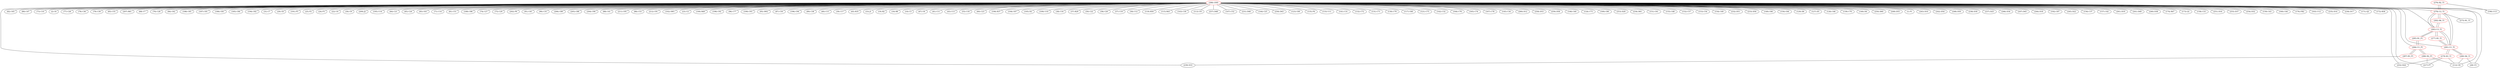 graph {
	276 [label="(276) R2_T1" color=red]
	190 [label="(190) U13"]
	278 [label="(278) U2_T1"]
	277 [label="(277) R5_T1" color=red]
	283 [label="(283) U3_T1"]
	281 [label="(281) U1_T1"]
	278 [label="(278) U2_T1" color=red]
	283 [label="(283) U3_T1"]
	281 [label="(281) U1_T1"]
	276 [label="(276) R2_T1"]
	275 [label="(275) R1_T1"]
	282 [label="(282) R6_T1"]
	279 [label="(279) R3_T1" color=red]
	217 [label="(217) P7"]
	112 [label="(112) U8"]
	252 [label="(252) D24"]
	281 [label="(281) U1_T1"]
	280 [label="(280) R4_T1" color=red]
	28 [label="(28) U5"]
	112 [label="(112) U8"]
	281 [label="(281) U1_T1"]
	281 [label="(281) U1_T1" color=red]
	280 [label="(280) R4_T1"]
	278 [label="(278) U2_T1"]
	283 [label="(283) U3_T1"]
	277 [label="(277) R5_T1"]
	279 [label="(279) R3_T1"]
	282 [label="(282) R6_T1" color=red]
	283 [label="(283) U3_T1"]
	278 [label="(278) U2_T1"]
	283 [label="(283) U3_T1" color=red]
	282 [label="(282) R6_T1"]
	277 [label="(277) R5_T1"]
	278 [label="(278) U2_T1"]
	281 [label="(281) U1_T1"]
	285 [label="(285) R1_P1"]
	284 [label="(284) U1_P1" color=red]
	287 [label="(287) R3_P1"]
	286 [label="(286) R2_P1"]
	285 [label="(285) R1_P1"]
	285 [label="(285) R1_P1" color=red]
	283 [label="(283) U3_T1"]
	284 [label="(284) U1_P1"]
	286 [label="(286) R2_P1" color=red]
	217 [label="(217) P7"]
	112 [label="(112) U8"]
	284 [label="(284) U1_P1"]
	287 [label="(287) R3_P1" color=red]
	239 [label="(239) D33"]
	284 [label="(284) U1_P1"]
	288 [label="(288) GND" color=red]
	82 [label="(82) C65"]
	80 [label="(80) C47"]
	73 [label="(73) C10"]
	2 [label="(2) C6"]
	77 [label="(77) C26"]
	78 [label="(78) C36"]
	79 [label="(79) C39"]
	85 [label="(85) C55"]
	207 [label="(207) R61"]
	68 [label="(68) U7"]
	76 [label="(76) C28"]
	84 [label="(84) C62"]
	188 [label="(188) C85"]
	187 [label="(187) C81"]
	186 [label="(186) C83"]
	185 [label="(185) C84"]
	194 [label="(194) C82"]
	190 [label="(190) U13"]
	31 [label="(31) C7"]
	29 [label="(29) C8"]
	191 [label="(191) P5"]
	25 [label="(25) P2"]
	24 [label="(24) P3"]
	22 [label="(22) U4"]
	30 [label="(30) C9"]
	209 [label="(209) J2"]
	195 [label="(195) U14"]
	64 [label="(64) C21"]
	65 [label="(65) C24"]
	83 [label="(83) C63"]
	71 [label="(71) C14"]
	81 [label="(81) C51"]
	189 [label="(189) C86"]
	74 [label="(74) C27"]
	75 [label="(75) C29"]
	202 [label="(202) P6"]
	112 [label="(112) U8"]
	91 [label="(91) C45"]
	90 [label="(90) C35"]
	206 [label="(206) C89"]
	205 [label="(205) C88"]
	204 [label="(204) C90"]
	88 [label="(88) C41"]
	211 [label="(211) C95"]
	86 [label="(86) C53"]
	212 [label="(212) C91"]
	102 [label="(102) SW1"]
	23 [label="(23) U2"]
	100 [label="(100) R49"]
	198 [label="(198) C92"]
	96 [label="(96) C77"]
	199 [label="(199) C93"]
	95 [label="(95) SW2"]
	87 [label="(87) C50"]
	196 [label="(196) C94"]
	28 [label="(28) U5"]
	89 [label="(89) C38"]
	40 [label="(40) C15"]
	39 [label="(39) C17"]
	45 [label="(45) R35"]
	33 [label="(33) J1"]
	19 [label="(19) R2"]
	18 [label="(18) R8"]
	10 [label="(10) C3"]
	67 [label="(67) U6"]
	41 [label="(41) C11"]
	43 [label="(43) C13"]
	55 [label="(55) C18"]
	60 [label="(60) C23"]
	106 [label="(106) R37"]
	104 [label="(104) C67"]
	105 [label="(105) D2"]
	109 [label="(109) U10"]
	38 [label="(38) C16"]
	37 [label="(37) R29"]
	59 [label="(59) C22"]
	58 [label="(58) C20"]
	57 [label="(57) C19"]
	56 [label="(56) C12"]
	119 [label="(119) R50"]
	115 [label="(115) R43"]
	143 [label="(143) C30"]
	113 [label="(113) U9"]
	257 [label="(257) D48"]
	147 [label="(147) C52"]
	231 [label="(231) D46"]
	144 [label="(144) C25"]
	256 [label="(256) D43"]
	123 [label="(123) C69"]
	135 [label="(135) P4"]
	133 [label="(133) U11"]
	141 [label="(141) C31"]
	132 [label="(132) C72"]
	131 [label="(131) C71"]
	130 [label="(130) C79"]
	117 [label="(117) C68"]
	121 [label="(121) C75"]
	142 [label="(142) C32"]
	164 [label="(164) C76"]
	165 [label="(165) C74"]
	167 [label="(167) C78"]
	145 [label="(145) C34"]
	260 [label="(260) D12"]
	258 [label="(258) D53"]
	259 [label="(259) D58"]
	146 [label="(146) C40"]
	124 [label="(124) C73"]
	169 [label="(169) C80"]
	253 [label="(253) D29"]
	234 [label="(234) D61"]
	151 [label="(151) C61"]
	155 [label="(155) C48"]
	152 [label="(152) C57"]
	153 [label="(153) C54"]
	154 [label="(154) C49"]
	232 [label="(232) D51"]
	233 [label="(233) D56"]
	149 [label="(149) C66"]
	150 [label="(150) C64"]
	217 [label="(217) P7"]
	129 [label="(129) D6"]
	127 [label="(127) D5"]
	126 [label="(126) C46"]
	139 [label="(139) C70"]
	140 [label="(140) D4"]
	250 [label="(250) D60"]
	249 [label="(249) D55"]
	1 [label="(1) P1"]
	243 [label="(243) D10"]
	242 [label="(242) D54"]
	248 [label="(248) D50"]
	238 [label="(238) D30"]
	237 [label="(237) D25"]
	246 [label="(246) D34"]
	247 [label="(247) D45"]
	244 [label="(244) D18"]
	192 [label="(192) C87"]
	245 [label="(245) D22"]
	156 [label="(156) C37"]
	157 [label="(157) C42"]
	261 [label="(261) D19"]
	241 [label="(241) D49"]
	240 [label="(240) D38"]
	239 [label="(239) D33"]
	174 [label="(174) R47"]
	173 [label="(173) Q1"]
	158 [label="(158) C33"]
	251 [label="(251) D16"]
	252 [label="(252) D24"]
	255 [label="(255) D37"]
	254 [label="(254) D32"]
	159 [label="(159) C43"]
	160 [label="(160) C44"]
	176 [label="(176) FB2"]
	163 [label="(163) U12"]
	235 [label="(235) D14"]
	236 [label="(236) D17"]
	171 [label="(171) Q2"]
	172 [label="(172) R58"]
	283 [label="(283) U3_T1"]
	281 [label="(281) U1_T1"]
	278 [label="(278) U2_T1"]
	284 [label="(284) U1_P1"]
	276 -- 190
	276 -- 278
	277 -- 283
	277 -- 281
	278 -- 283
	278 -- 281
	278 -- 276
	278 -- 275
	278 -- 282
	279 -- 217
	279 -- 112
	279 -- 252
	279 -- 281
	280 -- 28
	280 -- 112
	280 -- 281
	281 -- 280
	281 -- 278
	281 -- 283
	281 -- 277
	281 -- 279
	282 -- 283
	282 -- 278
	283 -- 282
	283 -- 277
	283 -- 278
	283 -- 281
	283 -- 285
	284 -- 287
	284 -- 286
	284 -- 285
	285 -- 283
	285 -- 284
	286 -- 217
	286 -- 112
	286 -- 284
	287 -- 239
	287 -- 284
	288 -- 82
	288 -- 80
	288 -- 73
	288 -- 2
	288 -- 77
	288 -- 78
	288 -- 79
	288 -- 85
	288 -- 207
	288 -- 68
	288 -- 76
	288 -- 84
	288 -- 188
	288 -- 187
	288 -- 186
	288 -- 185
	288 -- 194
	288 -- 190
	288 -- 31
	288 -- 29
	288 -- 191
	288 -- 25
	288 -- 24
	288 -- 22
	288 -- 30
	288 -- 209
	288 -- 195
	288 -- 64
	288 -- 65
	288 -- 83
	288 -- 71
	288 -- 81
	288 -- 189
	288 -- 74
	288 -- 75
	288 -- 202
	288 -- 112
	288 -- 91
	288 -- 90
	288 -- 206
	288 -- 205
	288 -- 204
	288 -- 88
	288 -- 211
	288 -- 86
	288 -- 212
	288 -- 102
	288 -- 23
	288 -- 100
	288 -- 198
	288 -- 96
	288 -- 199
	288 -- 95
	288 -- 87
	288 -- 196
	288 -- 28
	288 -- 89
	288 -- 40
	288 -- 39
	288 -- 45
	288 -- 33
	288 -- 19
	288 -- 18
	288 -- 10
	288 -- 67
	288 -- 41
	288 -- 43
	288 -- 55
	288 -- 60
	288 -- 106
	288 -- 104
	288 -- 105
	288 -- 109
	288 -- 38
	288 -- 37
	288 -- 59
	288 -- 58
	288 -- 57
	288 -- 56
	288 -- 119
	288 -- 115
	288 -- 143
	288 -- 113
	288 -- 257
	288 -- 147
	288 -- 231
	288 -- 144
	288 -- 256
	288 -- 123
	288 -- 135
	288 -- 133
	288 -- 141
	288 -- 132
	288 -- 131
	288 -- 130
	288 -- 117
	288 -- 121
	288 -- 142
	288 -- 164
	288 -- 165
	288 -- 167
	288 -- 145
	288 -- 260
	288 -- 258
	288 -- 259
	288 -- 146
	288 -- 124
	288 -- 169
	288 -- 253
	288 -- 234
	288 -- 151
	288 -- 155
	288 -- 152
	288 -- 153
	288 -- 154
	288 -- 232
	288 -- 233
	288 -- 149
	288 -- 150
	288 -- 217
	288 -- 129
	288 -- 127
	288 -- 126
	288 -- 139
	288 -- 140
	288 -- 250
	288 -- 249
	288 -- 1
	288 -- 243
	288 -- 242
	288 -- 248
	288 -- 238
	288 -- 237
	288 -- 246
	288 -- 247
	288 -- 244
	288 -- 192
	288 -- 245
	288 -- 156
	288 -- 157
	288 -- 261
	288 -- 241
	288 -- 240
	288 -- 239
	288 -- 174
	288 -- 173
	288 -- 158
	288 -- 251
	288 -- 252
	288 -- 255
	288 -- 254
	288 -- 159
	288 -- 160
	288 -- 176
	288 -- 163
	288 -- 235
	288 -- 236
	288 -- 171
	288 -- 172
	288 -- 283
	288 -- 281
	288 -- 278
	288 -- 284
}